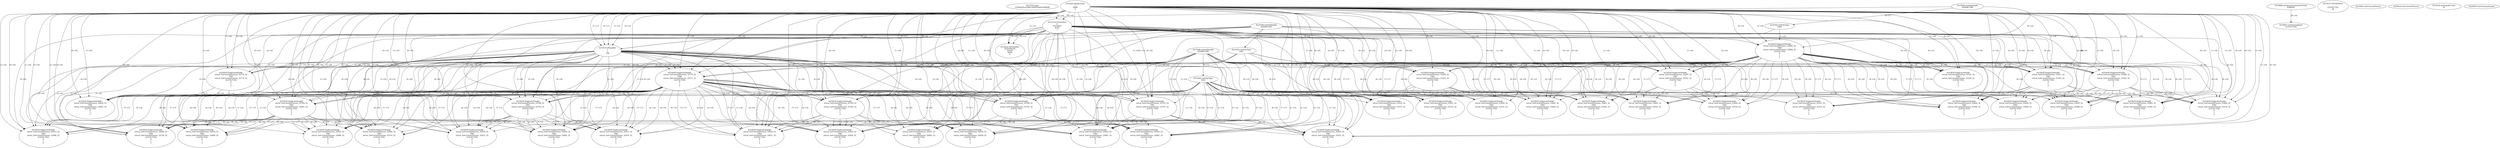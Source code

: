 // Global SCDG with merge call
digraph {
	0 [label="4213792.main
0109eed5ca256b7a45df1bd0cebd9b96"]
	1 [label="4214265.HeapCreate
1
4096
0"]
	2 [label="4218869.GetSystemTimeAsFileTime
4288292"]
	3 [label="4214116.VirtualAlloc
0
33554432
8192
1"]
	1 -> 3 [label="(1-->4)"]
	1 -> 3 [label="(0-->4)"]
	4 [label="4214147.VirtualQuery

2147417352
28"]
	5 [label="4214222.VirtualAlloc
3255304192
65536
4096
4"]
	3 -> 5 [label="(0-->1)"]
	1 -> 5 [label="(2-->3)"]
	3 -> 5 [label="(0-->0)"]
	6 [label="4219047.GetStartupInfoA
2147417564"]
	2 -> 6 [label="(0-->0)"]
	7 [label="4219368.GetStdHandle
4294967286"]
	8 [label="4219392.GetFileType
1000"]
	7 -> 8 [label="(0-->1)"]
	9 [label="4219405.GetCurrentProcess
"]
	10 [label="4219414.GetCurrentProcess
"]
	11 [label="4219439.DuplicateHandle
retval_GetCurrentProcess_32846_32
1000
retval_GetCurrentProcess_32864_32
2147417556
0
1
2"]
	7 -> 11 [label="(0-->2)"]
	8 -> 11 [label="(1-->2)"]
	1 -> 11 [label="(1-->6)"]
	1 -> 11 [label="(0-->6)"]
	3 -> 11 [label="(4-->6)"]
	12 [label="4219368.GetStdHandle
4294967285"]
	13 [label="4219392.GetFileType
1001"]
	12 -> 13 [label="(0-->1)"]
	14 [label="4219368.GetStdHandle
4294967284"]
	15 [label="4219392.GetFileType
1002"]
	14 -> 15 [label="(0-->1)"]
	16 [label="4219439.DuplicateHandle
retval_GetCurrentProcess_33351_32
1002
retval_GetCurrentProcess_33372_32
2147417556
0
1
2"]
	14 -> 16 [label="(0-->2)"]
	15 -> 16 [label="(1-->2)"]
	11 -> 16 [label="(4-->4)"]
	1 -> 16 [label="(1-->6)"]
	1 -> 16 [label="(0-->6)"]
	3 -> 16 [label="(4-->6)"]
	11 -> 16 [label="(6-->6)"]
	11 -> 16 [label="(7-->7)"]
	17 [label="4219524.SetHandleCount
32"]
	18 [label="4220059.GetCommandLineA
"]
	19 [label="4219439.DuplicateHandle
retval_GetCurrentProcess_33288_32
1001
retval_GetCurrentProcess_33322_32
2147417556
0
1
2"]
	12 -> 19 [label="(0-->2)"]
	13 -> 19 [label="(1-->2)"]
	11 -> 19 [label="(4-->4)"]
	1 -> 19 [label="(1-->6)"]
	1 -> 19 [label="(0-->6)"]
	3 -> 19 [label="(4-->6)"]
	11 -> 19 [label="(6-->6)"]
	11 -> 19 [label="(7-->7)"]
	20 [label="4219439.DuplicateHandle
retval_GetCurrentProcess_33439_32
1002
retval_GetCurrentProcess_33486_32
2147417556
0
1
2"]
	14 -> 20 [label="(0-->2)"]
	15 -> 20 [label="(1-->2)"]
	11 -> 20 [label="(4-->4)"]
	19 -> 20 [label="(4-->4)"]
	1 -> 20 [label="(1-->6)"]
	1 -> 20 [label="(0-->6)"]
	3 -> 20 [label="(4-->6)"]
	11 -> 20 [label="(6-->6)"]
	19 -> 20 [label="(6-->6)"]
	11 -> 20 [label="(7-->7)"]
	19 -> 20 [label="(7-->7)"]
	21 [label="4219439.DuplicateHandle
retval_GetCurrentProcess_33310_32
1001
retval_GetCurrentProcess_33324_32
2147417556
0
1
2"]
	12 -> 21 [label="(0-->2)"]
	13 -> 21 [label="(1-->2)"]
	11 -> 21 [label="(4-->4)"]
	1 -> 21 [label="(1-->6)"]
	1 -> 21 [label="(0-->6)"]
	3 -> 21 [label="(4-->6)"]
	11 -> 21 [label="(6-->6)"]
	11 -> 21 [label="(7-->7)"]
	22 [label="4214333.HeapAlloc
1
1
256"]
	1 -> 22 [label="(1-->1)"]
	1 -> 22 [label="(0-->1)"]
	3 -> 22 [label="(4-->1)"]
	1 -> 22 [label="(1-->2)"]
	1 -> 22 [label="(0-->2)"]
	3 -> 22 [label="(4-->2)"]
	23 [label="4219439.DuplicateHandle
retval_GetCurrentProcess_32774_32
1001
retval_GetCurrentProcess_32775_32
2147417556
0
1
2"]
	12 -> 23 [label="(0-->2)"]
	13 -> 23 [label="(1-->2)"]
	1 -> 23 [label="(1-->6)"]
	1 -> 23 [label="(0-->6)"]
	3 -> 23 [label="(4-->6)"]
	22 -> 23 [label="(1-->6)"]
	22 -> 23 [label="(2-->6)"]
	24 [label="4219439.DuplicateHandle
retval_GetCurrentProcess_32829_32
1002
retval_GetCurrentProcess_32847_32
2147417556
0
1
2"]
	14 -> 24 [label="(0-->2)"]
	15 -> 24 [label="(1-->2)"]
	23 -> 24 [label="(4-->4)"]
	1 -> 24 [label="(1-->6)"]
	1 -> 24 [label="(0-->6)"]
	3 -> 24 [label="(4-->6)"]
	22 -> 24 [label="(1-->6)"]
	22 -> 24 [label="(2-->6)"]
	23 -> 24 [label="(6-->6)"]
	23 -> 24 [label="(7-->7)"]
	25 [label="4219439.DuplicateHandle
retval_GetCurrentProcess_33352_32
1002
retval_GetCurrentProcess_33375_32
2147417556
0
1
2"]
	14 -> 25 [label="(0-->2)"]
	15 -> 25 [label="(1-->2)"]
	11 -> 25 [label="(4-->4)"]
	1 -> 25 [label="(1-->6)"]
	1 -> 25 [label="(0-->6)"]
	3 -> 25 [label="(4-->6)"]
	11 -> 25 [label="(6-->6)"]
	11 -> 25 [label="(7-->7)"]
	26 [label="4219439.DuplicateHandle
retval_GetCurrentProcess_32770_32
1000
retval_GetCurrentProcess_32771_32
2147417556
0
1
2"]
	7 -> 26 [label="(0-->2)"]
	8 -> 26 [label="(1-->2)"]
	1 -> 26 [label="(1-->6)"]
	1 -> 26 [label="(0-->6)"]
	3 -> 26 [label="(4-->6)"]
	22 -> 26 [label="(1-->6)"]
	22 -> 26 [label="(2-->6)"]
	27 [label="4219439.DuplicateHandle
retval_GetCurrentProcess_32788_32
1001
retval_GetCurrentProcess_32793_32
2147417556
0
1
2"]
	12 -> 27 [label="(0-->2)"]
	13 -> 27 [label="(1-->2)"]
	26 -> 27 [label="(4-->4)"]
	1 -> 27 [label="(1-->6)"]
	1 -> 27 [label="(0-->6)"]
	3 -> 27 [label="(4-->6)"]
	22 -> 27 [label="(1-->6)"]
	22 -> 27 [label="(2-->6)"]
	26 -> 27 [label="(6-->6)"]
	26 -> 27 [label="(7-->7)"]
	28 [label="4219439.DuplicateHandle
retval_GetCurrentProcess_32916_32
1002
retval_GetCurrentProcess_32972_32
2147417556
0
1
2"]
	14 -> 28 [label="(0-->2)"]
	15 -> 28 [label="(1-->2)"]
	26 -> 28 [label="(4-->4)"]
	27 -> 28 [label="(4-->4)"]
	1 -> 28 [label="(1-->6)"]
	1 -> 28 [label="(0-->6)"]
	3 -> 28 [label="(4-->6)"]
	22 -> 28 [label="(1-->6)"]
	22 -> 28 [label="(2-->6)"]
	26 -> 28 [label="(6-->6)"]
	27 -> 28 [label="(6-->6)"]
	26 -> 28 [label="(7-->7)"]
	27 -> 28 [label="(7-->7)"]
	29 [label="4219439.DuplicateHandle
retval_GetCurrentProcess_32917_32
1002
retval_GetCurrentProcess_32974_32
2147417556
0
1
2"]
	14 -> 29 [label="(0-->2)"]
	15 -> 29 [label="(1-->2)"]
	26 -> 29 [label="(4-->4)"]
	27 -> 29 [label="(4-->4)"]
	1 -> 29 [label="(1-->6)"]
	1 -> 29 [label="(0-->6)"]
	3 -> 29 [label="(4-->6)"]
	22 -> 29 [label="(1-->6)"]
	22 -> 29 [label="(2-->6)"]
	26 -> 29 [label="(6-->6)"]
	27 -> 29 [label="(6-->6)"]
	26 -> 29 [label="(7-->7)"]
	27 -> 29 [label="(7-->7)"]
	30 [label="4219439.DuplicateHandle
retval_GetCurrentProcess_32790_32
1001
retval_GetCurrentProcess_32796_32
2147417556
0
1
2"]
	12 -> 30 [label="(0-->2)"]
	13 -> 30 [label="(1-->2)"]
	26 -> 30 [label="(4-->4)"]
	1 -> 30 [label="(1-->6)"]
	1 -> 30 [label="(0-->6)"]
	3 -> 30 [label="(4-->6)"]
	22 -> 30 [label="(1-->6)"]
	22 -> 30 [label="(2-->6)"]
	26 -> 30 [label="(6-->6)"]
	26 -> 30 [label="(7-->7)"]
	31 [label="4219439.DuplicateHandle
retval_GetCurrentProcess_32926_32
1002
retval_GetCurrentProcess_33011_32
2147417556
0
1
2"]
	14 -> 31 [label="(0-->2)"]
	15 -> 31 [label="(1-->2)"]
	26 -> 31 [label="(4-->4)"]
	30 -> 31 [label="(4-->4)"]
	1 -> 31 [label="(1-->6)"]
	1 -> 31 [label="(0-->6)"]
	3 -> 31 [label="(4-->6)"]
	22 -> 31 [label="(1-->6)"]
	22 -> 31 [label="(2-->6)"]
	26 -> 31 [label="(6-->6)"]
	30 -> 31 [label="(6-->6)"]
	26 -> 31 [label="(7-->7)"]
	30 -> 31 [label="(7-->7)"]
	32 [label="4219439.DuplicateHandle
retval_GetCurrentProcess_32913_32
1002
retval_GetCurrentProcess_32966_32
2147417556
0
1
2"]
	14 -> 32 [label="(0-->2)"]
	15 -> 32 [label="(1-->2)"]
	26 -> 32 [label="(4-->4)"]
	27 -> 32 [label="(4-->4)"]
	1 -> 32 [label="(1-->6)"]
	1 -> 32 [label="(0-->6)"]
	3 -> 32 [label="(4-->6)"]
	22 -> 32 [label="(1-->6)"]
	22 -> 32 [label="(2-->6)"]
	26 -> 32 [label="(6-->6)"]
	27 -> 32 [label="(6-->6)"]
	26 -> 32 [label="(7-->7)"]
	27 -> 32 [label="(7-->7)"]
	33 [label="4219439.DuplicateHandle
retval_GetCurrentProcess_32930_32
1002
retval_GetCurrentProcess_33029_32
2147417556
0
1
2"]
	14 -> 33 [label="(0-->2)"]
	15 -> 33 [label="(1-->2)"]
	26 -> 33 [label="(4-->4)"]
	30 -> 33 [label="(4-->4)"]
	1 -> 33 [label="(1-->6)"]
	1 -> 33 [label="(0-->6)"]
	3 -> 33 [label="(4-->6)"]
	22 -> 33 [label="(1-->6)"]
	22 -> 33 [label="(2-->6)"]
	26 -> 33 [label="(6-->6)"]
	30 -> 33 [label="(6-->6)"]
	26 -> 33 [label="(7-->7)"]
	30 -> 33 [label="(7-->7)"]
	34 [label="4219439.DuplicateHandle
retval_GetCurrentProcess_32936_32
1002
retval_GetCurrentProcess_33045_32
2147417556
0
1
2"]
	14 -> 34 [label="(0-->2)"]
	15 -> 34 [label="(1-->2)"]
	26 -> 34 [label="(4-->4)"]
	27 -> 34 [label="(4-->4)"]
	1 -> 34 [label="(1-->6)"]
	1 -> 34 [label="(0-->6)"]
	3 -> 34 [label="(4-->6)"]
	22 -> 34 [label="(1-->6)"]
	22 -> 34 [label="(2-->6)"]
	26 -> 34 [label="(6-->6)"]
	27 -> 34 [label="(6-->6)"]
	26 -> 34 [label="(7-->7)"]
	27 -> 34 [label="(7-->7)"]
	35 [label="4219439.DuplicateHandle
retval_GetCurrentProcess_32789_32
1001
retval_GetCurrentProcess_32795_32
2147417556
0
1
2"]
	12 -> 35 [label="(0-->2)"]
	13 -> 35 [label="(1-->2)"]
	26 -> 35 [label="(4-->4)"]
	1 -> 35 [label="(1-->6)"]
	1 -> 35 [label="(0-->6)"]
	3 -> 35 [label="(4-->6)"]
	22 -> 35 [label="(1-->6)"]
	22 -> 35 [label="(2-->6)"]
	26 -> 35 [label="(6-->6)"]
	26 -> 35 [label="(7-->7)"]
	36 [label="4219439.DuplicateHandle
retval_GetCurrentProcess_32919_32
1002
retval_GetCurrentProcess_32982_32
2147417556
0
1
2"]
	14 -> 36 [label="(0-->2)"]
	15 -> 36 [label="(1-->2)"]
	26 -> 36 [label="(4-->4)"]
	35 -> 36 [label="(4-->4)"]
	1 -> 36 [label="(1-->6)"]
	1 -> 36 [label="(0-->6)"]
	3 -> 36 [label="(4-->6)"]
	22 -> 36 [label="(1-->6)"]
	22 -> 36 [label="(2-->6)"]
	26 -> 36 [label="(6-->6)"]
	35 -> 36 [label="(6-->6)"]
	26 -> 36 [label="(7-->7)"]
	35 -> 36 [label="(7-->7)"]
	37 [label="4219439.DuplicateHandle
retval_GetCurrentProcess_32921_32
1002
retval_GetCurrentProcess_32993_32
2147417556
0
1
2"]
	14 -> 37 [label="(0-->2)"]
	15 -> 37 [label="(1-->2)"]
	26 -> 37 [label="(4-->4)"]
	35 -> 37 [label="(4-->4)"]
	1 -> 37 [label="(1-->6)"]
	1 -> 37 [label="(0-->6)"]
	3 -> 37 [label="(4-->6)"]
	22 -> 37 [label="(1-->6)"]
	22 -> 37 [label="(2-->6)"]
	26 -> 37 [label="(6-->6)"]
	35 -> 37 [label="(6-->6)"]
	26 -> 37 [label="(7-->7)"]
	35 -> 37 [label="(7-->7)"]
	38 [label="4219439.DuplicateHandle
retval_GetCurrentProcess_32945_32
1002
retval_GetCurrentProcess_33054_32
2147417556
0
1
2"]
	14 -> 38 [label="(0-->2)"]
	15 -> 38 [label="(1-->2)"]
	26 -> 38 [label="(4-->4)"]
	30 -> 38 [label="(4-->4)"]
	1 -> 38 [label="(1-->6)"]
	1 -> 38 [label="(0-->6)"]
	3 -> 38 [label="(4-->6)"]
	22 -> 38 [label="(1-->6)"]
	22 -> 38 [label="(2-->6)"]
	26 -> 38 [label="(6-->6)"]
	30 -> 38 [label="(6-->6)"]
	26 -> 38 [label="(7-->7)"]
	30 -> 38 [label="(7-->7)"]
	39 [label="4219439.DuplicateHandle
retval_GetCurrentProcess_32794_32
1001
retval_GetCurrentProcess_32801_32
2147417556
0
1
2"]
	12 -> 39 [label="(0-->2)"]
	13 -> 39 [label="(1-->2)"]
	26 -> 39 [label="(4-->4)"]
	1 -> 39 [label="(1-->6)"]
	1 -> 39 [label="(0-->6)"]
	3 -> 39 [label="(4-->6)"]
	22 -> 39 [label="(1-->6)"]
	22 -> 39 [label="(2-->6)"]
	26 -> 39 [label="(6-->6)"]
	26 -> 39 [label="(7-->7)"]
	40 [label="4219439.DuplicateHandle
retval_GetCurrentProcess_32976_32
1002
retval_GetCurrentProcess_33080_32
2147417556
0
1
2"]
	14 -> 40 [label="(0-->2)"]
	15 -> 40 [label="(1-->2)"]
	26 -> 40 [label="(4-->4)"]
	39 -> 40 [label="(4-->4)"]
	1 -> 40 [label="(1-->6)"]
	1 -> 40 [label="(0-->6)"]
	3 -> 40 [label="(4-->6)"]
	22 -> 40 [label="(1-->6)"]
	22 -> 40 [label="(2-->6)"]
	26 -> 40 [label="(6-->6)"]
	39 -> 40 [label="(6-->6)"]
	26 -> 40 [label="(7-->7)"]
	39 -> 40 [label="(7-->7)"]
	41 [label="4219439.DuplicateHandle
retval_GetCurrentProcess_32991_32
1002
retval_GetCurrentProcess_33089_32
2147417556
0
1
2"]
	14 -> 41 [label="(0-->2)"]
	15 -> 41 [label="(1-->2)"]
	26 -> 41 [label="(4-->4)"]
	39 -> 41 [label="(4-->4)"]
	1 -> 41 [label="(1-->6)"]
	1 -> 41 [label="(0-->6)"]
	3 -> 41 [label="(4-->6)"]
	22 -> 41 [label="(1-->6)"]
	22 -> 41 [label="(2-->6)"]
	26 -> 41 [label="(6-->6)"]
	39 -> 41 [label="(6-->6)"]
	26 -> 41 [label="(7-->7)"]
	39 -> 41 [label="(7-->7)"]
	42 [label="4219439.DuplicateHandle
retval_GetCurrentProcess_33060_32
1002
retval_GetCurrentProcess_33118_32
2147417556
0
1
2"]
	14 -> 42 [label="(0-->2)"]
	15 -> 42 [label="(1-->2)"]
	26 -> 42 [label="(4-->4)"]
	39 -> 42 [label="(4-->4)"]
	1 -> 42 [label="(1-->6)"]
	1 -> 42 [label="(0-->6)"]
	3 -> 42 [label="(4-->6)"]
	22 -> 42 [label="(1-->6)"]
	22 -> 42 [label="(2-->6)"]
	26 -> 42 [label="(6-->6)"]
	39 -> 42 [label="(6-->6)"]
	26 -> 42 [label="(7-->7)"]
	39 -> 42 [label="(7-->7)"]
	43 [label="4219439.DuplicateHandle
retval_GetCurrentProcess_32791_32
1001
retval_GetCurrentProcess_32797_32
2147417556
0
1
2"]
	12 -> 43 [label="(0-->2)"]
	13 -> 43 [label="(1-->2)"]
	26 -> 43 [label="(4-->4)"]
	1 -> 43 [label="(1-->6)"]
	1 -> 43 [label="(0-->6)"]
	3 -> 43 [label="(4-->6)"]
	22 -> 43 [label="(1-->6)"]
	22 -> 43 [label="(2-->6)"]
	26 -> 43 [label="(6-->6)"]
	26 -> 43 [label="(7-->7)"]
	44 [label="4219439.DuplicateHandle
retval_GetCurrentProcess_32955_32
1002
retval_GetCurrentProcess_33067_32
2147417556
0
1
2"]
	14 -> 44 [label="(0-->2)"]
	15 -> 44 [label="(1-->2)"]
	26 -> 44 [label="(4-->4)"]
	43 -> 44 [label="(4-->4)"]
	1 -> 44 [label="(1-->6)"]
	1 -> 44 [label="(0-->6)"]
	3 -> 44 [label="(4-->6)"]
	22 -> 44 [label="(1-->6)"]
	22 -> 44 [label="(2-->6)"]
	26 -> 44 [label="(6-->6)"]
	43 -> 44 [label="(6-->6)"]
	26 -> 44 [label="(7-->7)"]
	43 -> 44 [label="(7-->7)"]
	45 [label="4219439.DuplicateHandle
retval_GetCurrentProcess_32965_32
1002
retval_GetCurrentProcess_33072_32
2147417556
0
1
2"]
	14 -> 45 [label="(0-->2)"]
	15 -> 45 [label="(1-->2)"]
	26 -> 45 [label="(4-->4)"]
	43 -> 45 [label="(4-->4)"]
	1 -> 45 [label="(1-->6)"]
	1 -> 45 [label="(0-->6)"]
	3 -> 45 [label="(4-->6)"]
	22 -> 45 [label="(1-->6)"]
	22 -> 45 [label="(2-->6)"]
	26 -> 45 [label="(6-->6)"]
	43 -> 45 [label="(6-->6)"]
	26 -> 45 [label="(7-->7)"]
	43 -> 45 [label="(7-->7)"]
	46 [label="4219439.DuplicateHandle
retval_GetCurrentProcess_33040_32
1002
retval_GetCurrentProcess_33110_32
2147417556
0
1
2"]
	14 -> 46 [label="(0-->2)"]
	15 -> 46 [label="(1-->2)"]
	26 -> 46 [label="(4-->4)"]
	39 -> 46 [label="(4-->4)"]
	1 -> 46 [label="(1-->6)"]
	1 -> 46 [label="(0-->6)"]
	3 -> 46 [label="(4-->6)"]
	22 -> 46 [label="(1-->6)"]
	22 -> 46 [label="(2-->6)"]
	26 -> 46 [label="(6-->6)"]
	39 -> 46 [label="(6-->6)"]
	26 -> 46 [label="(7-->7)"]
	39 -> 46 [label="(7-->7)"]
	47 [label="4219439.DuplicateHandle
retval_GetCurrentProcess_33442_32
1002
retval_GetCurrentProcess_33499_32
2147417556
0
1
2"]
	14 -> 47 [label="(0-->2)"]
	15 -> 47 [label="(1-->2)"]
	11 -> 47 [label="(4-->4)"]
	19 -> 47 [label="(4-->4)"]
	1 -> 47 [label="(1-->6)"]
	1 -> 47 [label="(0-->6)"]
	3 -> 47 [label="(4-->6)"]
	11 -> 47 [label="(6-->6)"]
	19 -> 47 [label="(6-->6)"]
	11 -> 47 [label="(7-->7)"]
	19 -> 47 [label="(7-->7)"]
	48 [label="4219439.DuplicateHandle
retval_GetCurrentProcess_33289_32
1001
retval_GetCurrentProcess_33323_32
2147417556
0
1
2"]
	12 -> 48 [label="(0-->2)"]
	13 -> 48 [label="(1-->2)"]
	11 -> 48 [label="(4-->4)"]
	1 -> 48 [label="(1-->6)"]
	1 -> 48 [label="(0-->6)"]
	3 -> 48 [label="(4-->6)"]
	11 -> 48 [label="(6-->6)"]
	11 -> 48 [label="(7-->7)"]
	49 [label="4219439.DuplicateHandle
retval_GetCurrentProcess_33450_32
1002
retval_GetCurrentProcess_33531_32
2147417556
0
1
2"]
	14 -> 49 [label="(0-->2)"]
	15 -> 49 [label="(1-->2)"]
	11 -> 49 [label="(4-->4)"]
	48 -> 49 [label="(4-->4)"]
	1 -> 49 [label="(1-->6)"]
	1 -> 49 [label="(0-->6)"]
	3 -> 49 [label="(4-->6)"]
	11 -> 49 [label="(6-->6)"]
	48 -> 49 [label="(6-->6)"]
	11 -> 49 [label="(7-->7)"]
	48 -> 49 [label="(7-->7)"]
	50 [label="4219439.DuplicateHandle
retval_GetCurrentProcess_33451_32
1002
retval_GetCurrentProcess_33533_32
2147417556
0
1
2"]
	14 -> 50 [label="(0-->2)"]
	15 -> 50 [label="(1-->2)"]
	11 -> 50 [label="(4-->4)"]
	48 -> 50 [label="(4-->4)"]
	1 -> 50 [label="(1-->6)"]
	1 -> 50 [label="(0-->6)"]
	3 -> 50 [label="(4-->6)"]
	11 -> 50 [label="(6-->6)"]
	48 -> 50 [label="(6-->6)"]
	11 -> 50 [label="(7-->7)"]
	48 -> 50 [label="(7-->7)"]
	51 [label="4219439.DuplicateHandle
retval_GetCurrentProcess_33441_32
1002
retval_GetCurrentProcess_33494_32
2147417556
0
1
2"]
	14 -> 51 [label="(0-->2)"]
	15 -> 51 [label="(1-->2)"]
	11 -> 51 [label="(4-->4)"]
	48 -> 51 [label="(4-->4)"]
	1 -> 51 [label="(1-->6)"]
	1 -> 51 [label="(0-->6)"]
	3 -> 51 [label="(4-->6)"]
	11 -> 51 [label="(6-->6)"]
	48 -> 51 [label="(6-->6)"]
	11 -> 51 [label="(7-->7)"]
	48 -> 51 [label="(7-->7)"]
	52 [label="4219439.DuplicateHandle
retval_GetCurrentProcess_33287_32
1001
retval_GetCurrentProcess_33321_32
2147417556
0
1
2"]
	12 -> 52 [label="(0-->2)"]
	13 -> 52 [label="(1-->2)"]
	11 -> 52 [label="(4-->4)"]
	1 -> 52 [label="(1-->6)"]
	1 -> 52 [label="(0-->6)"]
	3 -> 52 [label="(4-->6)"]
	11 -> 52 [label="(6-->6)"]
	11 -> 52 [label="(7-->7)"]
	53 [label="4219439.DuplicateHandle
retval_GetCurrentProcess_33443_32
1002
retval_GetCurrentProcess_33501_32
2147417556
0
1
2"]
	14 -> 53 [label="(0-->2)"]
	15 -> 53 [label="(1-->2)"]
	11 -> 53 [label="(4-->4)"]
	52 -> 53 [label="(4-->4)"]
	1 -> 53 [label="(1-->6)"]
	1 -> 53 [label="(0-->6)"]
	3 -> 53 [label="(4-->6)"]
	11 -> 53 [label="(6-->6)"]
	52 -> 53 [label="(6-->6)"]
	11 -> 53 [label="(7-->7)"]
	52 -> 53 [label="(7-->7)"]
	54 [label="4219439.DuplicateHandle
retval_GetCurrentProcess_33461_32
1002
retval_GetCurrentProcess_33581_32
2147417556
0
1
2"]
	14 -> 54 [label="(0-->2)"]
	15 -> 54 [label="(1-->2)"]
	11 -> 54 [label="(4-->4)"]
	48 -> 54 [label="(4-->4)"]
	1 -> 54 [label="(1-->6)"]
	1 -> 54 [label="(0-->6)"]
	3 -> 54 [label="(4-->6)"]
	11 -> 54 [label="(6-->6)"]
	48 -> 54 [label="(6-->6)"]
	11 -> 54 [label="(7-->7)"]
	48 -> 54 [label="(7-->7)"]
	55 [label="4219439.DuplicateHandle
retval_GetCurrentProcess_33460_32
1002
retval_GetCurrentProcess_33579_32
2147417556
0
1
2"]
	14 -> 55 [label="(0-->2)"]
	15 -> 55 [label="(1-->2)"]
	11 -> 55 [label="(4-->4)"]
	19 -> 55 [label="(4-->4)"]
	1 -> 55 [label="(1-->6)"]
	1 -> 55 [label="(0-->6)"]
	3 -> 55 [label="(4-->6)"]
	11 -> 55 [label="(6-->6)"]
	19 -> 55 [label="(6-->6)"]
	11 -> 55 [label="(7-->7)"]
	19 -> 55 [label="(7-->7)"]
	56 [label="4219439.DuplicateHandle
retval_GetCurrentProcess_33444_32
1002
retval_GetCurrentProcess_33516_32
2147417556
0
1
2"]
	14 -> 56 [label="(0-->2)"]
	15 -> 56 [label="(1-->2)"]
	11 -> 56 [label="(4-->4)"]
	52 -> 56 [label="(4-->4)"]
	1 -> 56 [label="(1-->6)"]
	1 -> 56 [label="(0-->6)"]
	3 -> 56 [label="(4-->6)"]
	11 -> 56 [label="(6-->6)"]
	52 -> 56 [label="(6-->6)"]
	11 -> 56 [label="(7-->7)"]
	52 -> 56 [label="(7-->7)"]
	57 [label="4219439.DuplicateHandle
retval_GetCurrentProcess_33311_32
1001
retval_GetCurrentProcess_33325_32
2147417556
0
1
2"]
	12 -> 57 [label="(0-->2)"]
	13 -> 57 [label="(1-->2)"]
	11 -> 57 [label="(4-->4)"]
	1 -> 57 [label="(1-->6)"]
	1 -> 57 [label="(0-->6)"]
	3 -> 57 [label="(4-->6)"]
	11 -> 57 [label="(6-->6)"]
	11 -> 57 [label="(7-->7)"]
	58 [label="4219439.DuplicateHandle
retval_GetCurrentProcess_33463_32
1002
retval_GetCurrentProcess_33587_32
2147417556
0
1
2"]
	14 -> 58 [label="(0-->2)"]
	15 -> 58 [label="(1-->2)"]
	11 -> 58 [label="(4-->4)"]
	57 -> 58 [label="(4-->4)"]
	1 -> 58 [label="(1-->6)"]
	1 -> 58 [label="(0-->6)"]
	3 -> 58 [label="(4-->6)"]
	11 -> 58 [label="(6-->6)"]
	57 -> 58 [label="(6-->6)"]
	11 -> 58 [label="(7-->7)"]
	57 -> 58 [label="(7-->7)"]
	59 [label="4219439.DuplicateHandle
retval_GetCurrentProcess_33464_32
1002
retval_GetCurrentProcess_33589_32
2147417556
0
1
2"]
	14 -> 59 [label="(0-->2)"]
	15 -> 59 [label="(1-->2)"]
	11 -> 59 [label="(4-->4)"]
	57 -> 59 [label="(4-->4)"]
	1 -> 59 [label="(1-->6)"]
	1 -> 59 [label="(0-->6)"]
	3 -> 59 [label="(4-->6)"]
	11 -> 59 [label="(6-->6)"]
	57 -> 59 [label="(6-->6)"]
	11 -> 59 [label="(7-->7)"]
	57 -> 59 [label="(7-->7)"]
}
